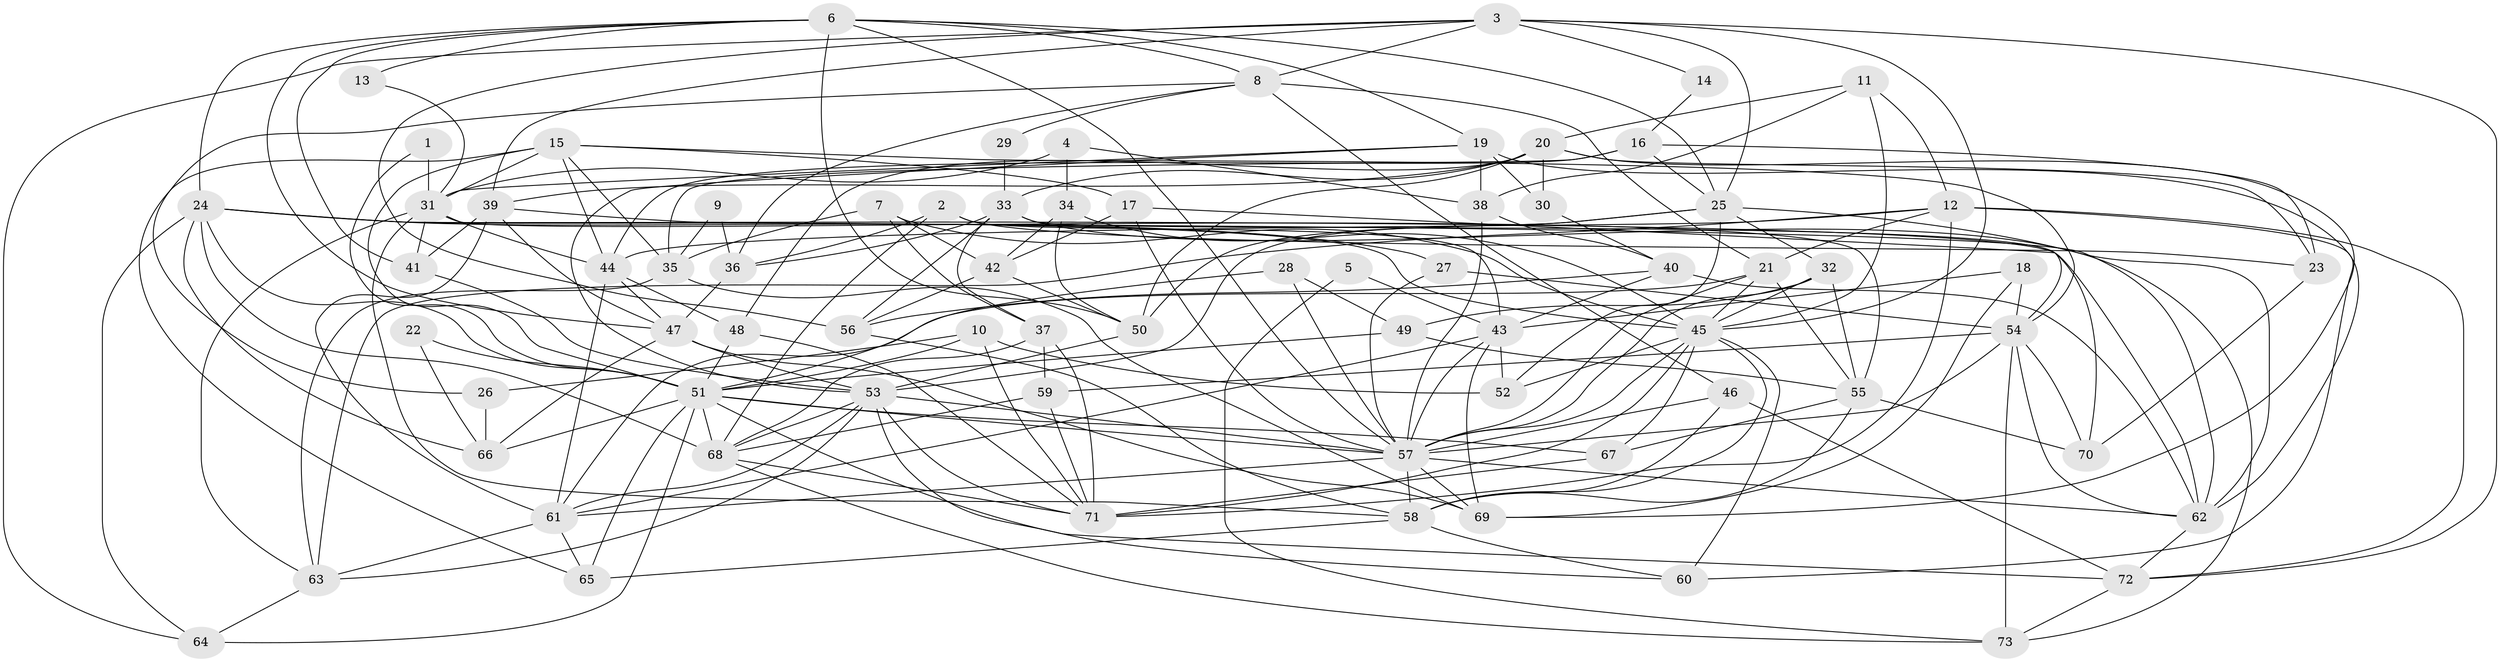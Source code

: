 // original degree distribution, {3: 0.2689655172413793, 5: 0.18620689655172415, 4: 0.25517241379310346, 6: 0.06206896551724138, 2: 0.15172413793103448, 7: 0.04827586206896552, 9: 0.006896551724137931, 8: 0.020689655172413793}
// Generated by graph-tools (version 1.1) at 2025/26/03/09/25 03:26:12]
// undirected, 73 vertices, 208 edges
graph export_dot {
graph [start="1"]
  node [color=gray90,style=filled];
  1;
  2;
  3;
  4;
  5;
  6;
  7;
  8;
  9;
  10;
  11;
  12;
  13;
  14;
  15;
  16;
  17;
  18;
  19;
  20;
  21;
  22;
  23;
  24;
  25;
  26;
  27;
  28;
  29;
  30;
  31;
  32;
  33;
  34;
  35;
  36;
  37;
  38;
  39;
  40;
  41;
  42;
  43;
  44;
  45;
  46;
  47;
  48;
  49;
  50;
  51;
  52;
  53;
  54;
  55;
  56;
  57;
  58;
  59;
  60;
  61;
  62;
  63;
  64;
  65;
  66;
  67;
  68;
  69;
  70;
  71;
  72;
  73;
  1 -- 31 [weight=1.0];
  1 -- 51 [weight=1.0];
  2 -- 23 [weight=1.0];
  2 -- 36 [weight=1.0];
  2 -- 43 [weight=1.0];
  2 -- 68 [weight=1.0];
  3 -- 8 [weight=1.0];
  3 -- 14 [weight=1.0];
  3 -- 25 [weight=1.0];
  3 -- 39 [weight=1.0];
  3 -- 45 [weight=1.0];
  3 -- 56 [weight=1.0];
  3 -- 64 [weight=1.0];
  3 -- 72 [weight=1.0];
  4 -- 31 [weight=1.0];
  4 -- 34 [weight=1.0];
  4 -- 38 [weight=1.0];
  5 -- 43 [weight=1.0];
  5 -- 73 [weight=1.0];
  6 -- 8 [weight=1.0];
  6 -- 13 [weight=1.0];
  6 -- 19 [weight=1.0];
  6 -- 24 [weight=1.0];
  6 -- 25 [weight=1.0];
  6 -- 41 [weight=1.0];
  6 -- 47 [weight=1.0];
  6 -- 50 [weight=1.0];
  6 -- 57 [weight=1.0];
  7 -- 35 [weight=1.0];
  7 -- 37 [weight=1.0];
  7 -- 42 [weight=1.0];
  7 -- 45 [weight=1.0];
  8 -- 21 [weight=1.0];
  8 -- 26 [weight=1.0];
  8 -- 29 [weight=1.0];
  8 -- 36 [weight=1.0];
  8 -- 46 [weight=1.0];
  9 -- 35 [weight=1.0];
  9 -- 36 [weight=1.0];
  10 -- 26 [weight=1.0];
  10 -- 51 [weight=1.0];
  10 -- 52 [weight=1.0];
  10 -- 71 [weight=1.0];
  11 -- 12 [weight=1.0];
  11 -- 20 [weight=1.0];
  11 -- 38 [weight=1.0];
  11 -- 45 [weight=1.0];
  12 -- 21 [weight=1.0];
  12 -- 44 [weight=1.0];
  12 -- 60 [weight=1.0];
  12 -- 63 [weight=1.0];
  12 -- 71 [weight=1.0];
  12 -- 72 [weight=1.0];
  13 -- 31 [weight=1.0];
  14 -- 16 [weight=1.0];
  15 -- 17 [weight=1.0];
  15 -- 31 [weight=1.0];
  15 -- 35 [weight=1.0];
  15 -- 44 [weight=1.0];
  15 -- 51 [weight=1.0];
  15 -- 54 [weight=1.0];
  15 -- 65 [weight=1.0];
  16 -- 23 [weight=1.0];
  16 -- 25 [weight=1.0];
  16 -- 35 [weight=1.0];
  16 -- 44 [weight=1.0];
  17 -- 42 [weight=1.0];
  17 -- 54 [weight=1.0];
  17 -- 57 [weight=1.0];
  18 -- 43 [weight=1.0];
  18 -- 54 [weight=1.0];
  18 -- 69 [weight=2.0];
  19 -- 30 [weight=1.0];
  19 -- 31 [weight=1.0];
  19 -- 38 [weight=1.0];
  19 -- 53 [weight=1.0];
  19 -- 62 [weight=1.0];
  20 -- 23 [weight=1.0];
  20 -- 30 [weight=1.0];
  20 -- 33 [weight=1.0];
  20 -- 39 [weight=1.0];
  20 -- 48 [weight=1.0];
  20 -- 50 [weight=1.0];
  20 -- 69 [weight=1.0];
  21 -- 45 [weight=1.0];
  21 -- 55 [weight=1.0];
  21 -- 57 [weight=1.0];
  21 -- 61 [weight=1.0];
  22 -- 51 [weight=1.0];
  22 -- 66 [weight=1.0];
  23 -- 70 [weight=1.0];
  24 -- 27 [weight=1.0];
  24 -- 45 [weight=2.0];
  24 -- 51 [weight=2.0];
  24 -- 62 [weight=1.0];
  24 -- 64 [weight=1.0];
  24 -- 66 [weight=1.0];
  24 -- 68 [weight=1.0];
  25 -- 32 [weight=1.0];
  25 -- 50 [weight=1.0];
  25 -- 52 [weight=1.0];
  25 -- 53 [weight=1.0];
  25 -- 62 [weight=2.0];
  26 -- 66 [weight=1.0];
  27 -- 54 [weight=1.0];
  27 -- 57 [weight=1.0];
  28 -- 49 [weight=1.0];
  28 -- 51 [weight=1.0];
  28 -- 57 [weight=1.0];
  29 -- 33 [weight=1.0];
  30 -- 40 [weight=1.0];
  31 -- 41 [weight=1.0];
  31 -- 44 [weight=1.0];
  31 -- 55 [weight=1.0];
  31 -- 58 [weight=1.0];
  31 -- 63 [weight=1.0];
  32 -- 45 [weight=1.0];
  32 -- 49 [weight=1.0];
  32 -- 55 [weight=1.0];
  32 -- 57 [weight=1.0];
  33 -- 36 [weight=1.0];
  33 -- 37 [weight=1.0];
  33 -- 56 [weight=1.0];
  33 -- 70 [weight=1.0];
  33 -- 73 [weight=1.0];
  34 -- 42 [weight=1.0];
  34 -- 45 [weight=1.0];
  34 -- 50 [weight=1.0];
  35 -- 63 [weight=1.0];
  35 -- 69 [weight=1.0];
  36 -- 47 [weight=1.0];
  37 -- 59 [weight=1.0];
  37 -- 68 [weight=1.0];
  37 -- 71 [weight=2.0];
  38 -- 40 [weight=1.0];
  38 -- 57 [weight=1.0];
  39 -- 41 [weight=1.0];
  39 -- 47 [weight=1.0];
  39 -- 61 [weight=1.0];
  39 -- 62 [weight=1.0];
  40 -- 43 [weight=1.0];
  40 -- 56 [weight=1.0];
  40 -- 62 [weight=1.0];
  41 -- 53 [weight=1.0];
  42 -- 50 [weight=1.0];
  42 -- 56 [weight=1.0];
  43 -- 52 [weight=1.0];
  43 -- 57 [weight=1.0];
  43 -- 61 [weight=1.0];
  43 -- 69 [weight=1.0];
  44 -- 47 [weight=1.0];
  44 -- 48 [weight=1.0];
  44 -- 61 [weight=1.0];
  45 -- 52 [weight=1.0];
  45 -- 57 [weight=1.0];
  45 -- 58 [weight=1.0];
  45 -- 60 [weight=1.0];
  45 -- 67 [weight=1.0];
  45 -- 71 [weight=1.0];
  46 -- 57 [weight=1.0];
  46 -- 58 [weight=1.0];
  46 -- 72 [weight=1.0];
  47 -- 53 [weight=1.0];
  47 -- 66 [weight=1.0];
  47 -- 69 [weight=1.0];
  48 -- 51 [weight=1.0];
  48 -- 71 [weight=1.0];
  49 -- 51 [weight=1.0];
  49 -- 55 [weight=1.0];
  50 -- 53 [weight=1.0];
  51 -- 57 [weight=1.0];
  51 -- 64 [weight=1.0];
  51 -- 65 [weight=1.0];
  51 -- 66 [weight=1.0];
  51 -- 67 [weight=1.0];
  51 -- 68 [weight=1.0];
  51 -- 72 [weight=1.0];
  53 -- 57 [weight=1.0];
  53 -- 60 [weight=1.0];
  53 -- 61 [weight=1.0];
  53 -- 63 [weight=1.0];
  53 -- 68 [weight=1.0];
  53 -- 71 [weight=1.0];
  54 -- 57 [weight=1.0];
  54 -- 59 [weight=2.0];
  54 -- 62 [weight=1.0];
  54 -- 70 [weight=1.0];
  54 -- 73 [weight=1.0];
  55 -- 58 [weight=1.0];
  55 -- 67 [weight=1.0];
  55 -- 70 [weight=1.0];
  56 -- 58 [weight=1.0];
  57 -- 58 [weight=1.0];
  57 -- 61 [weight=1.0];
  57 -- 62 [weight=1.0];
  57 -- 69 [weight=2.0];
  58 -- 60 [weight=1.0];
  58 -- 65 [weight=1.0];
  59 -- 68 [weight=1.0];
  59 -- 71 [weight=1.0];
  61 -- 63 [weight=1.0];
  61 -- 65 [weight=1.0];
  62 -- 72 [weight=1.0];
  63 -- 64 [weight=1.0];
  67 -- 71 [weight=1.0];
  68 -- 71 [weight=1.0];
  68 -- 73 [weight=1.0];
  72 -- 73 [weight=1.0];
}
